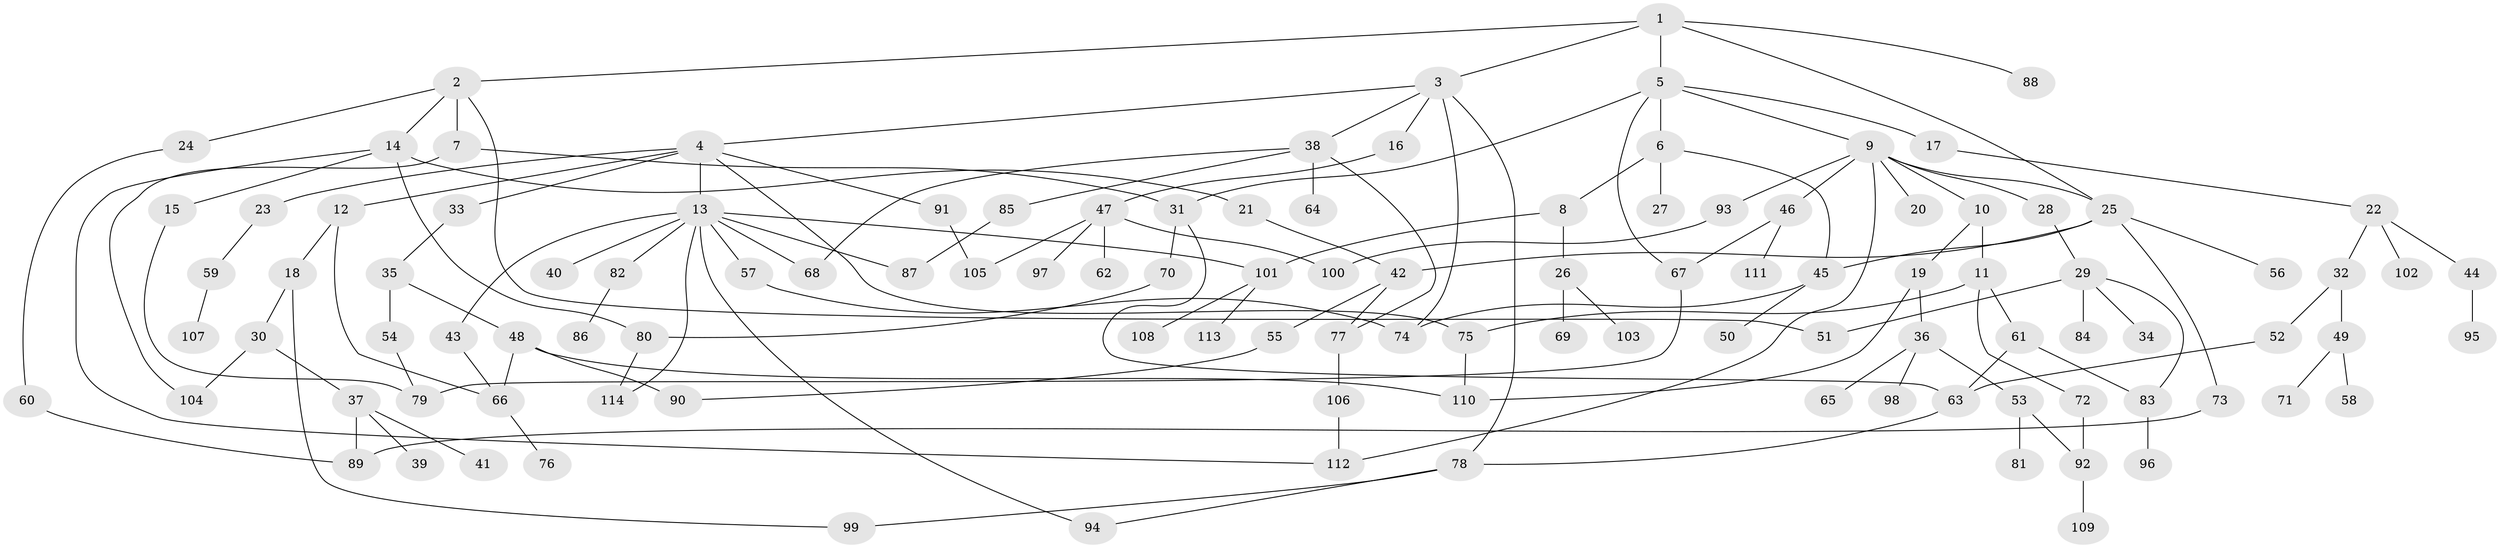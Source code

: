 // coarse degree distribution, {9: 0.012345679012345678, 6: 0.037037037037037035, 8: 0.024691358024691357, 7: 0.012345679012345678, 3: 0.18518518518518517, 4: 0.1111111111111111, 5: 0.07407407407407407, 10: 0.012345679012345678, 1: 0.30864197530864196, 2: 0.2222222222222222}
// Generated by graph-tools (version 1.1) at 2025/51/02/27/25 19:51:41]
// undirected, 114 vertices, 149 edges
graph export_dot {
graph [start="1"]
  node [color=gray90,style=filled];
  1;
  2;
  3;
  4;
  5;
  6;
  7;
  8;
  9;
  10;
  11;
  12;
  13;
  14;
  15;
  16;
  17;
  18;
  19;
  20;
  21;
  22;
  23;
  24;
  25;
  26;
  27;
  28;
  29;
  30;
  31;
  32;
  33;
  34;
  35;
  36;
  37;
  38;
  39;
  40;
  41;
  42;
  43;
  44;
  45;
  46;
  47;
  48;
  49;
  50;
  51;
  52;
  53;
  54;
  55;
  56;
  57;
  58;
  59;
  60;
  61;
  62;
  63;
  64;
  65;
  66;
  67;
  68;
  69;
  70;
  71;
  72;
  73;
  74;
  75;
  76;
  77;
  78;
  79;
  80;
  81;
  82;
  83;
  84;
  85;
  86;
  87;
  88;
  89;
  90;
  91;
  92;
  93;
  94;
  95;
  96;
  97;
  98;
  99;
  100;
  101;
  102;
  103;
  104;
  105;
  106;
  107;
  108;
  109;
  110;
  111;
  112;
  113;
  114;
  1 -- 2;
  1 -- 3;
  1 -- 5;
  1 -- 25;
  1 -- 88;
  2 -- 7;
  2 -- 14;
  2 -- 24;
  2 -- 51;
  3 -- 4;
  3 -- 16;
  3 -- 38;
  3 -- 74;
  3 -- 78;
  4 -- 12;
  4 -- 13;
  4 -- 23;
  4 -- 33;
  4 -- 75;
  4 -- 91;
  5 -- 6;
  5 -- 9;
  5 -- 17;
  5 -- 31;
  5 -- 67;
  6 -- 8;
  6 -- 27;
  6 -- 45;
  7 -- 104;
  7 -- 31;
  8 -- 26;
  8 -- 101;
  9 -- 10;
  9 -- 20;
  9 -- 28;
  9 -- 46;
  9 -- 93;
  9 -- 25;
  9 -- 112;
  10 -- 11;
  10 -- 19;
  11 -- 61;
  11 -- 72;
  11 -- 75;
  12 -- 18;
  12 -- 66;
  13 -- 40;
  13 -- 43;
  13 -- 57;
  13 -- 68;
  13 -- 82;
  13 -- 87;
  13 -- 114;
  13 -- 94;
  13 -- 101;
  14 -- 15;
  14 -- 21;
  14 -- 112;
  14 -- 80;
  15 -- 79;
  16 -- 47;
  17 -- 22;
  18 -- 30;
  18 -- 99;
  19 -- 36;
  19 -- 110;
  21 -- 42;
  22 -- 32;
  22 -- 44;
  22 -- 102;
  23 -- 59;
  24 -- 60;
  25 -- 45;
  25 -- 56;
  25 -- 73;
  25 -- 42;
  26 -- 69;
  26 -- 103;
  28 -- 29;
  29 -- 34;
  29 -- 83;
  29 -- 84;
  29 -- 51;
  30 -- 37;
  30 -- 104;
  31 -- 70;
  31 -- 63;
  32 -- 49;
  32 -- 52;
  33 -- 35;
  35 -- 48;
  35 -- 54;
  36 -- 53;
  36 -- 65;
  36 -- 98;
  37 -- 39;
  37 -- 41;
  37 -- 89;
  38 -- 64;
  38 -- 85;
  38 -- 68;
  38 -- 77;
  42 -- 55;
  42 -- 77;
  43 -- 66;
  44 -- 95;
  45 -- 50;
  45 -- 74;
  46 -- 67;
  46 -- 111;
  47 -- 62;
  47 -- 97;
  47 -- 105;
  47 -- 100;
  48 -- 66;
  48 -- 110;
  48 -- 90;
  49 -- 58;
  49 -- 71;
  52 -- 63;
  53 -- 81;
  53 -- 92;
  54 -- 79;
  55 -- 90;
  57 -- 74;
  59 -- 107;
  60 -- 89;
  61 -- 63;
  61 -- 83;
  63 -- 78;
  66 -- 76;
  67 -- 79;
  70 -- 80;
  72 -- 92;
  73 -- 89;
  75 -- 110;
  77 -- 106;
  78 -- 94;
  78 -- 99;
  80 -- 114;
  82 -- 86;
  83 -- 96;
  85 -- 87;
  91 -- 105;
  92 -- 109;
  93 -- 100;
  101 -- 108;
  101 -- 113;
  106 -- 112;
}
